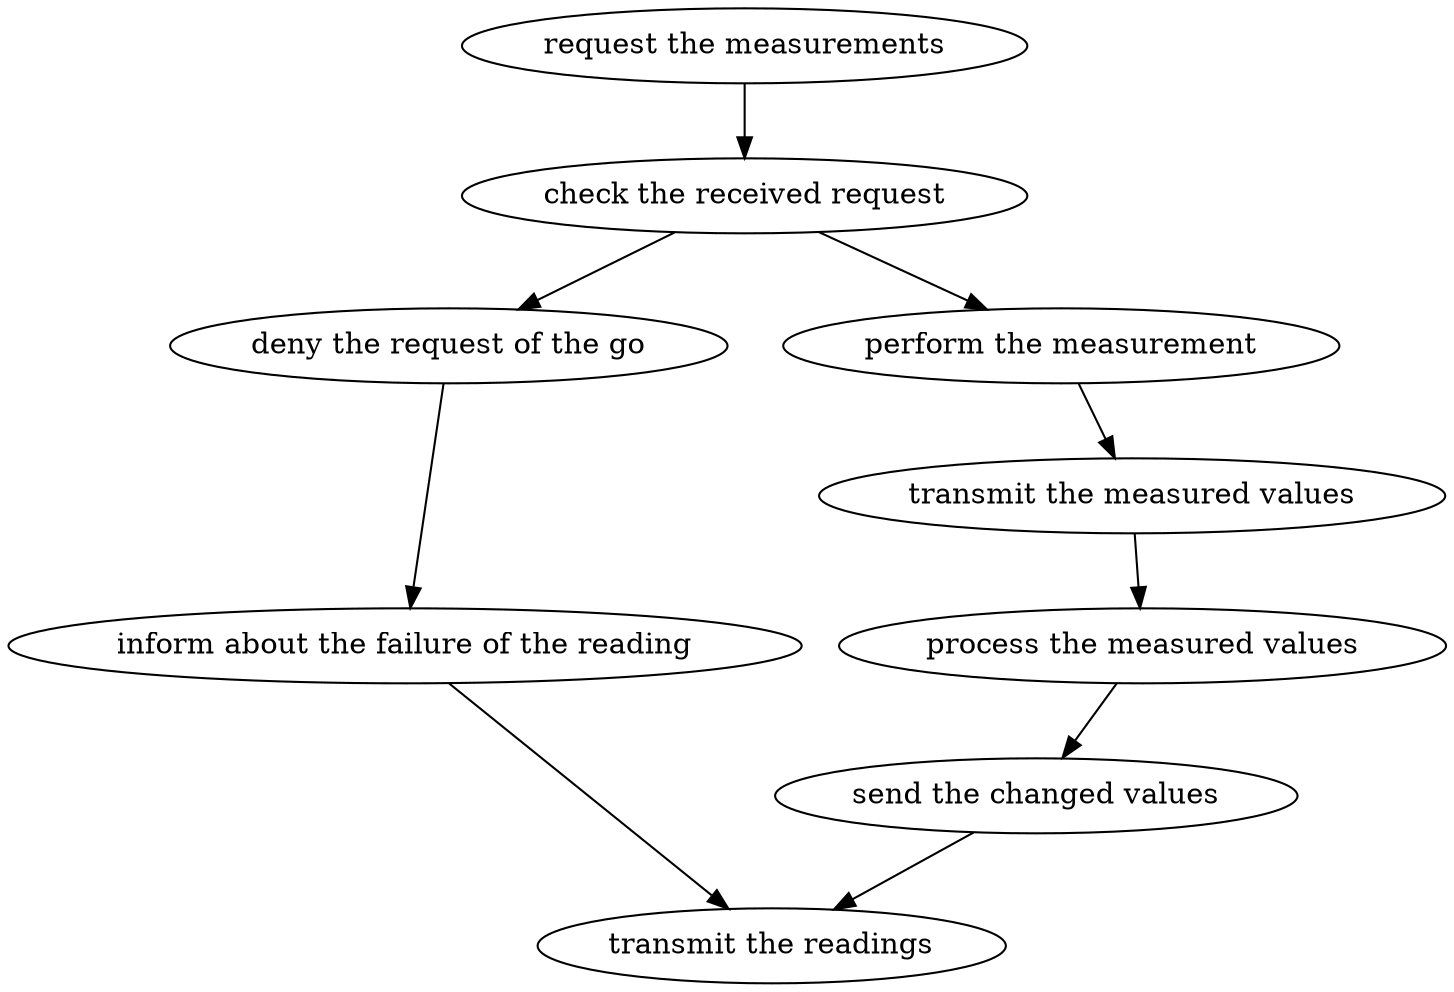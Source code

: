 strict digraph "doc-10.11" {
	graph [name="doc-10.11"];
	"request the measurements"	[attrs="{'type': 'Activity', 'label': 'request the measurements'}"];
	"check the received request"	[attrs="{'type': 'Activity', 'label': 'check the received request'}"];
	"request the measurements" -> "check the received request"	[attrs="{'type': 'flow', 'label': 'flow'}"];
	"deny the request of the go"	[attrs="{'type': 'Activity', 'label': 'deny the request of the go'}"];
	"check the received request" -> "deny the request of the go"	[attrs="{'type': 'flow', 'label': 'flow'}"];
	"perform the measurement"	[attrs="{'type': 'Activity', 'label': 'perform the measurement'}"];
	"check the received request" -> "perform the measurement"	[attrs="{'type': 'flow', 'label': 'flow'}"];
	"inform about the failure of the reading"	[attrs="{'type': 'Activity', 'label': 'inform about the failure of the reading'}"];
	"deny the request of the go" -> "inform about the failure of the reading"	[attrs="{'type': 'flow', 'label': 'flow'}"];
	"transmit the measured values"	[attrs="{'type': 'Activity', 'label': 'transmit the measured values'}"];
	"perform the measurement" -> "transmit the measured values"	[attrs="{'type': 'flow', 'label': 'flow'}"];
	"transmit the readings"	[attrs="{'type': 'Activity', 'label': 'transmit the readings'}"];
	"inform about the failure of the reading" -> "transmit the readings"	[attrs="{'type': 'flow', 'label': 'flow'}"];
	"process the measured values"	[attrs="{'type': 'Activity', 'label': 'process the measured values'}"];
	"transmit the measured values" -> "process the measured values"	[attrs="{'type': 'flow', 'label': 'flow'}"];
	"send the changed values"	[attrs="{'type': 'Activity', 'label': 'send the changed values'}"];
	"process the measured values" -> "send the changed values"	[attrs="{'type': 'flow', 'label': 'flow'}"];
	"send the changed values" -> "transmit the readings"	[attrs="{'type': 'flow', 'label': 'flow'}"];
}
